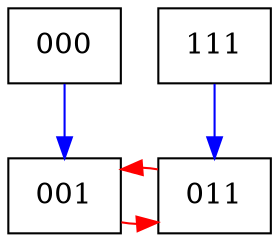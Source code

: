 digraph {
	subgraph level_3 { rank = same; node [shape = box] 000; 111};
	subgraph level_1 { rank = same; node [shape = box] 001; 011};

	edge [color = blue, label = ""] 000 -> 001 ;
	edge [color = red, label = ""] 001 -> 011 ;
	edge [color = red, label = ""] 011 -> 001 ;
	edge [color = blue, label = ""] 111 -> 011 ;
}